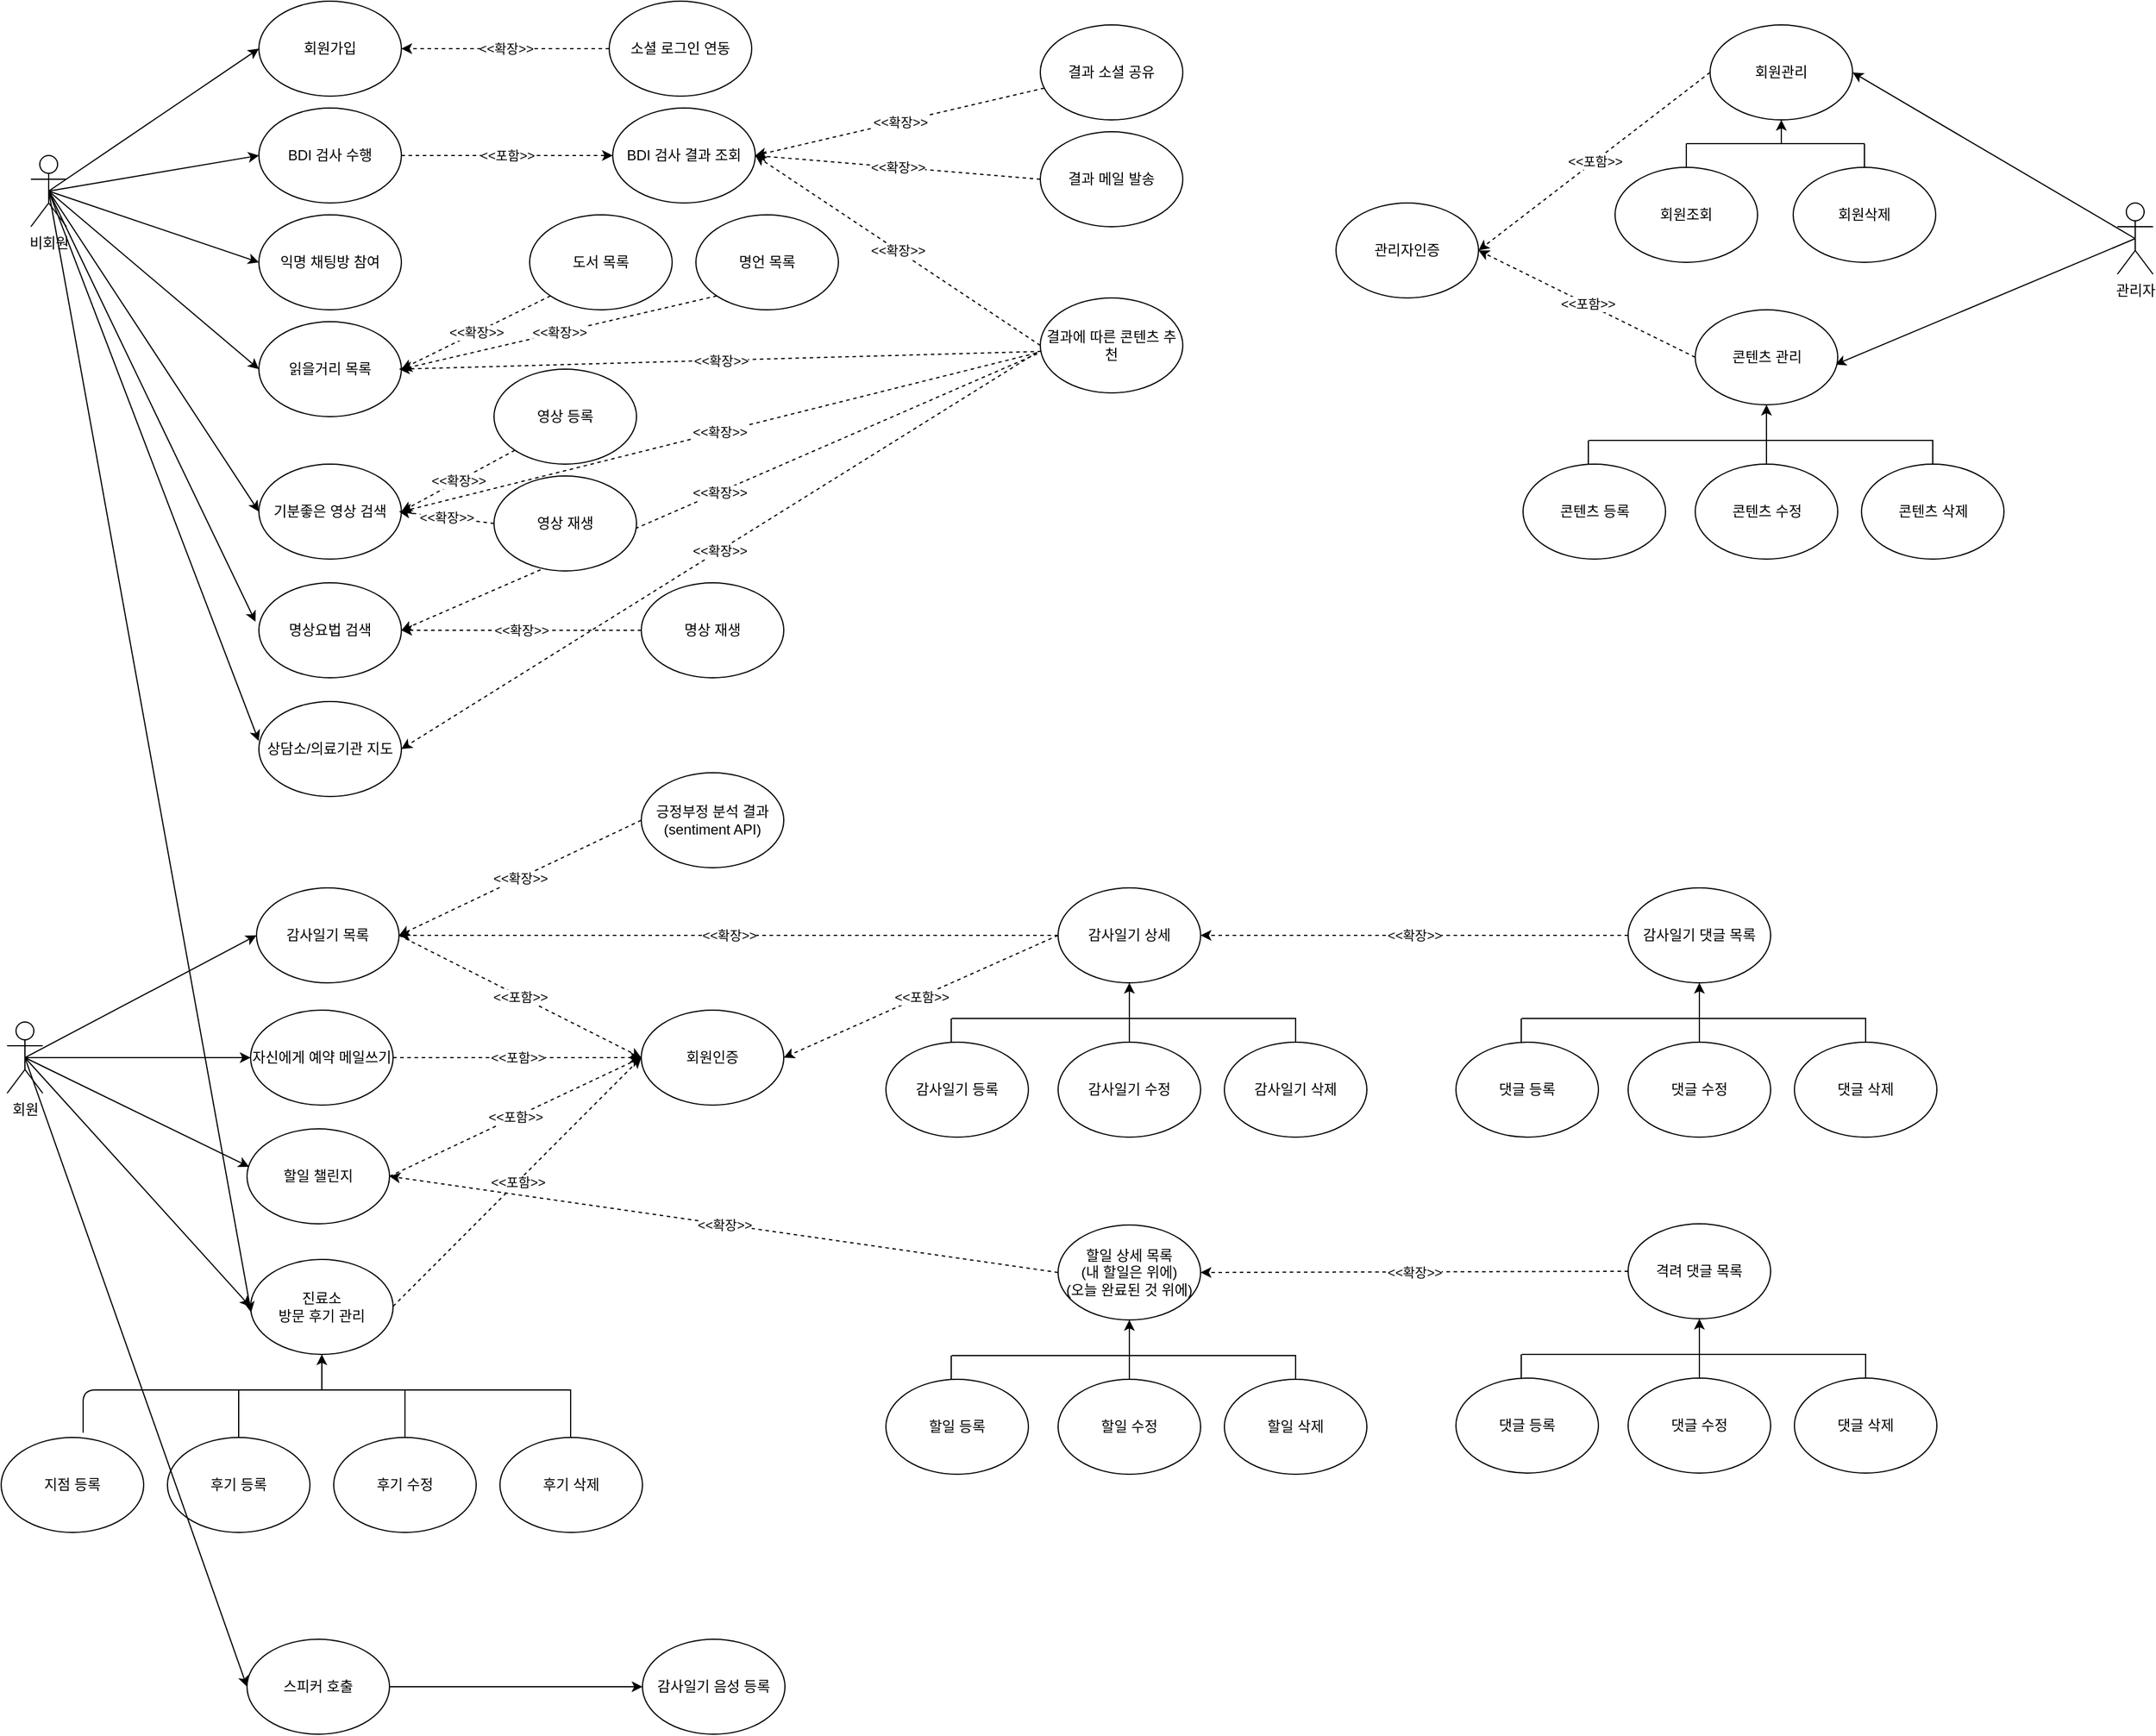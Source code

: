 <mxfile version="14.9.3" type="github">
  <diagram id="70sO28HgEGNAzV1IfZhD" name="Page-1">
    <mxGraphModel dx="1722" dy="938" grid="1" gridSize="10" guides="1" tooltips="1" connect="1" arrows="1" fold="1" page="1" pageScale="1" pageWidth="1169" pageHeight="827" math="0" shadow="0">
      <root>
        <mxCell id="0" />
        <mxCell id="1" parent="0" />
        <mxCell id="HTkCgUYvAymexxdiye0X-1" value="비회원" style="shape=umlActor;verticalLabelPosition=bottom;verticalAlign=top;html=1;outlineConnect=0;" vertex="1" parent="1">
          <mxGeometry x="70" y="130" width="30" height="60" as="geometry" />
        </mxCell>
        <mxCell id="HTkCgUYvAymexxdiye0X-3" value="관리자" style="shape=umlActor;verticalLabelPosition=bottom;verticalAlign=top;html=1;outlineConnect=0;" vertex="1" parent="1">
          <mxGeometry x="1827" y="170" width="30" height="60" as="geometry" />
        </mxCell>
        <mxCell id="HTkCgUYvAymexxdiye0X-5" value="회원가입" style="ellipse;whiteSpace=wrap;html=1;" vertex="1" parent="1">
          <mxGeometry x="262" width="120" height="80" as="geometry" />
        </mxCell>
        <mxCell id="HTkCgUYvAymexxdiye0X-6" value="회원인증" style="ellipse;whiteSpace=wrap;html=1;" vertex="1" parent="1">
          <mxGeometry x="584" y="850" width="120" height="80" as="geometry" />
        </mxCell>
        <mxCell id="HTkCgUYvAymexxdiye0X-7" value="관리자인증" style="ellipse;whiteSpace=wrap;html=1;" vertex="1" parent="1">
          <mxGeometry x="1169" y="170" width="120" height="80" as="geometry" />
        </mxCell>
        <mxCell id="HTkCgUYvAymexxdiye0X-8" value="BDI 검사 수행" style="ellipse;whiteSpace=wrap;html=1;" vertex="1" parent="1">
          <mxGeometry x="262" y="90" width="120" height="80" as="geometry" />
        </mxCell>
        <mxCell id="HTkCgUYvAymexxdiye0X-13" value="상담소/의료기관 지도" style="ellipse;whiteSpace=wrap;html=1;" vertex="1" parent="1">
          <mxGeometry x="262" y="590" width="120" height="80" as="geometry" />
        </mxCell>
        <mxCell id="HTkCgUYvAymexxdiye0X-15" value="익명 채팅방 참여" style="ellipse;whiteSpace=wrap;html=1;" vertex="1" parent="1">
          <mxGeometry x="262" y="180" width="120" height="80" as="geometry" />
        </mxCell>
        <mxCell id="HTkCgUYvAymexxdiye0X-16" value="명상요법 검색" style="ellipse;whiteSpace=wrap;html=1;" vertex="1" parent="1">
          <mxGeometry x="262" y="490" width="120" height="80" as="geometry" />
        </mxCell>
        <mxCell id="HTkCgUYvAymexxdiye0X-17" value="자신에게 예약 메일쓰기" style="ellipse;whiteSpace=wrap;html=1;" vertex="1" parent="1">
          <mxGeometry x="255" y="850" width="120" height="80" as="geometry" />
        </mxCell>
        <mxCell id="HTkCgUYvAymexxdiye0X-18" value="기분좋은 영상 검색" style="ellipse;whiteSpace=wrap;html=1;" vertex="1" parent="1">
          <mxGeometry x="262" y="390" width="120" height="80" as="geometry" />
        </mxCell>
        <mxCell id="HTkCgUYvAymexxdiye0X-19" value="" style="endArrow=classic;html=1;exitX=0.5;exitY=0.5;exitDx=0;exitDy=0;exitPerimeter=0;entryX=0;entryY=0.5;entryDx=0;entryDy=0;" edge="1" parent="1" source="HTkCgUYvAymexxdiye0X-1" target="HTkCgUYvAymexxdiye0X-5">
          <mxGeometry width="50" height="50" relative="1" as="geometry">
            <mxPoint x="110" y="150" as="sourcePoint" />
            <mxPoint x="260" y="60" as="targetPoint" />
            <Array as="points" />
          </mxGeometry>
        </mxCell>
        <mxCell id="HTkCgUYvAymexxdiye0X-20" value="" style="endArrow=classic;html=1;entryX=0;entryY=0.5;entryDx=0;entryDy=0;exitX=0.5;exitY=0.5;exitDx=0;exitDy=0;exitPerimeter=0;" edge="1" parent="1" source="HTkCgUYvAymexxdiye0X-1" target="HTkCgUYvAymexxdiye0X-8">
          <mxGeometry width="50" height="50" relative="1" as="geometry">
            <mxPoint x="120" y="170" as="sourcePoint" />
            <mxPoint x="250" y="200" as="targetPoint" />
          </mxGeometry>
        </mxCell>
        <mxCell id="HTkCgUYvAymexxdiye0X-21" value="" style="endArrow=classic;html=1;entryX=0;entryY=0.5;entryDx=0;entryDy=0;exitX=0.5;exitY=0.5;exitDx=0;exitDy=0;exitPerimeter=0;" edge="1" parent="1" source="HTkCgUYvAymexxdiye0X-1" target="HTkCgUYvAymexxdiye0X-15">
          <mxGeometry width="50" height="50" relative="1" as="geometry">
            <mxPoint x="120" y="210" as="sourcePoint" />
            <mxPoint x="260.0" y="260" as="targetPoint" />
          </mxGeometry>
        </mxCell>
        <mxCell id="HTkCgUYvAymexxdiye0X-25" value="" style="endArrow=classic;html=1;exitX=0.5;exitY=0.5;exitDx=0;exitDy=0;exitPerimeter=0;entryX=0;entryY=0.5;entryDx=0;entryDy=0;" edge="1" parent="1" source="HTkCgUYvAymexxdiye0X-1" target="HTkCgUYvAymexxdiye0X-18">
          <mxGeometry width="50" height="50" relative="1" as="geometry">
            <mxPoint x="110" y="270" as="sourcePoint" />
            <mxPoint x="250" y="360" as="targetPoint" />
          </mxGeometry>
        </mxCell>
        <mxCell id="HTkCgUYvAymexxdiye0X-44" value="영상 등록" style="ellipse;whiteSpace=wrap;html=1;" vertex="1" parent="1">
          <mxGeometry x="460" y="310" width="120" height="80" as="geometry" />
        </mxCell>
        <mxCell id="HTkCgUYvAymexxdiye0X-45" value="" style="endArrow=classic;html=1;dashed=1;targetPerimeterSpacing=3;exitX=0;exitY=1;exitDx=0;exitDy=0;entryX=1;entryY=0.5;entryDx=0;entryDy=0;" edge="1" parent="1" source="HTkCgUYvAymexxdiye0X-44" target="HTkCgUYvAymexxdiye0X-18">
          <mxGeometry relative="1" as="geometry">
            <mxPoint x="420" y="370" as="sourcePoint" />
            <mxPoint x="520" y="370" as="targetPoint" />
            <Array as="points" />
          </mxGeometry>
        </mxCell>
        <mxCell id="HTkCgUYvAymexxdiye0X-46" value="&amp;lt;&amp;lt;확장&amp;gt;&amp;gt;" style="edgeLabel;resizable=0;html=1;align=center;verticalAlign=middle;" connectable="0" vertex="1" parent="HTkCgUYvAymexxdiye0X-45">
          <mxGeometry relative="1" as="geometry" />
        </mxCell>
        <mxCell id="HTkCgUYvAymexxdiye0X-61" value="" style="group" vertex="1" connectable="0" parent="1">
          <mxGeometry x="45" y="1060" width="540" height="230" as="geometry" />
        </mxCell>
        <mxCell id="HTkCgUYvAymexxdiye0X-53" value="" style="endArrow=none;html=1;targetPerimeterSpacing=3;exitX=0.575;exitY=-0.05;exitDx=0;exitDy=0;exitPerimeter=0;" edge="1" parent="HTkCgUYvAymexxdiye0X-61" source="HTkCgUYvAymexxdiye0X-47">
          <mxGeometry width="50" height="50" relative="1" as="geometry">
            <mxPoint x="90" y="200" as="sourcePoint" />
            <mxPoint x="480" y="110" as="targetPoint" />
            <Array as="points">
              <mxPoint x="69" y="110" />
              <mxPoint x="340" y="110" />
              <mxPoint x="420" y="110" />
            </Array>
          </mxGeometry>
        </mxCell>
        <mxCell id="HTkCgUYvAymexxdiye0X-58" value="" style="endArrow=classic;html=1;targetPerimeterSpacing=3;entryX=0.5;entryY=1;entryDx=0;entryDy=0;" edge="1" parent="HTkCgUYvAymexxdiye0X-61" target="HTkCgUYvAymexxdiye0X-14">
          <mxGeometry width="50" height="50" relative="1" as="geometry">
            <mxPoint x="270" y="110" as="sourcePoint" />
            <mxPoint x="270" y="73" as="targetPoint" />
          </mxGeometry>
        </mxCell>
        <mxCell id="HTkCgUYvAymexxdiye0X-54" value="" style="endArrow=none;html=1;targetPerimeterSpacing=3;" edge="1" parent="HTkCgUYvAymexxdiye0X-61">
          <mxGeometry width="50" height="50" relative="1" as="geometry">
            <mxPoint x="200" y="150" as="sourcePoint" />
            <mxPoint x="200" y="110" as="targetPoint" />
          </mxGeometry>
        </mxCell>
        <mxCell id="HTkCgUYvAymexxdiye0X-56" value="" style="endArrow=none;html=1;targetPerimeterSpacing=3;exitX=0.5;exitY=0;exitDx=0;exitDy=0;" edge="1" parent="HTkCgUYvAymexxdiye0X-61" source="HTkCgUYvAymexxdiye0X-49">
          <mxGeometry width="50" height="50" relative="1" as="geometry">
            <mxPoint x="340" y="140" as="sourcePoint" />
            <mxPoint x="340" y="110" as="targetPoint" />
          </mxGeometry>
        </mxCell>
        <mxCell id="HTkCgUYvAymexxdiye0X-57" value="" style="endArrow=none;html=1;targetPerimeterSpacing=3;exitX=0.5;exitY=0;exitDx=0;exitDy=0;" edge="1" parent="HTkCgUYvAymexxdiye0X-61">
          <mxGeometry width="50" height="50" relative="1" as="geometry">
            <mxPoint x="479.5" y="150" as="sourcePoint" />
            <mxPoint x="479.5" y="110" as="targetPoint" />
          </mxGeometry>
        </mxCell>
        <mxCell id="HTkCgUYvAymexxdiye0X-14" value="진료소&lt;br&gt;방문 후기 관리" style="ellipse;whiteSpace=wrap;html=1;" vertex="1" parent="HTkCgUYvAymexxdiye0X-61">
          <mxGeometry x="210" width="120" height="80" as="geometry" />
        </mxCell>
        <mxCell id="HTkCgUYvAymexxdiye0X-47" value="지점 등록" style="ellipse;whiteSpace=wrap;html=1;" vertex="1" parent="HTkCgUYvAymexxdiye0X-61">
          <mxGeometry y="150" width="120" height="80" as="geometry" />
        </mxCell>
        <mxCell id="HTkCgUYvAymexxdiye0X-48" value="후기 등록" style="ellipse;whiteSpace=wrap;html=1;" vertex="1" parent="HTkCgUYvAymexxdiye0X-61">
          <mxGeometry x="140" y="150" width="120" height="80" as="geometry" />
        </mxCell>
        <mxCell id="HTkCgUYvAymexxdiye0X-49" value="후기 수정" style="ellipse;whiteSpace=wrap;html=1;" vertex="1" parent="HTkCgUYvAymexxdiye0X-61">
          <mxGeometry x="280" y="150" width="120" height="80" as="geometry" />
        </mxCell>
        <mxCell id="HTkCgUYvAymexxdiye0X-50" value="후기 삭제" style="ellipse;whiteSpace=wrap;html=1;" vertex="1" parent="HTkCgUYvAymexxdiye0X-61">
          <mxGeometry x="420" y="150" width="120" height="80" as="geometry" />
        </mxCell>
        <mxCell id="HTkCgUYvAymexxdiye0X-89" value="" style="endArrow=classic;html=1;dashed=1;targetPerimeterSpacing=3;exitX=0;exitY=0.5;exitDx=0;exitDy=0;entryX=0;entryY=0.5;entryDx=0;entryDy=0;" edge="1" parent="HTkCgUYvAymexxdiye0X-61" target="HTkCgUYvAymexxdiye0X-6">
          <mxGeometry relative="1" as="geometry">
            <mxPoint x="330.0" y="39.58" as="sourcePoint" />
            <mxPoint x="163.0" y="39.58" as="targetPoint" />
            <Array as="points" />
          </mxGeometry>
        </mxCell>
        <mxCell id="HTkCgUYvAymexxdiye0X-90" value="&amp;lt;&amp;lt;포함&amp;gt;&amp;gt;" style="edgeLabel;resizable=0;html=1;align=center;verticalAlign=middle;" connectable="0" vertex="1" parent="HTkCgUYvAymexxdiye0X-89">
          <mxGeometry relative="1" as="geometry" />
        </mxCell>
        <mxCell id="HTkCgUYvAymexxdiye0X-70" value="BDI 검사 결과 조회" style="ellipse;whiteSpace=wrap;html=1;" vertex="1" parent="1">
          <mxGeometry x="560" y="90" width="120" height="80" as="geometry" />
        </mxCell>
        <mxCell id="HTkCgUYvAymexxdiye0X-73" value="" style="endArrow=classic;html=1;exitX=0.5;exitY=0.5;exitDx=0;exitDy=0;exitPerimeter=0;entryX=-0.024;entryY=0.41;entryDx=0;entryDy=0;entryPerimeter=0;" edge="1" parent="1" source="HTkCgUYvAymexxdiye0X-1" target="HTkCgUYvAymexxdiye0X-16">
          <mxGeometry width="50" height="50" relative="1" as="geometry">
            <mxPoint x="95.0" y="170" as="sourcePoint" />
            <mxPoint x="270.0" y="376" as="targetPoint" />
          </mxGeometry>
        </mxCell>
        <mxCell id="HTkCgUYvAymexxdiye0X-74" value="" style="endArrow=classic;html=1;entryX=-0.001;entryY=0.416;entryDx=0;entryDy=0;entryPerimeter=0;exitX=0.5;exitY=0.5;exitDx=0;exitDy=0;exitPerimeter=0;" edge="1" parent="1" source="HTkCgUYvAymexxdiye0X-1" target="HTkCgUYvAymexxdiye0X-13">
          <mxGeometry width="50" height="50" relative="1" as="geometry">
            <mxPoint x="88" y="224" as="sourcePoint" />
            <mxPoint x="260" y="629" as="targetPoint" />
          </mxGeometry>
        </mxCell>
        <mxCell id="HTkCgUYvAymexxdiye0X-75" value="" style="endArrow=classic;html=1;exitX=0.5;exitY=0.5;exitDx=0;exitDy=0;exitPerimeter=0;entryX=0.004;entryY=0.559;entryDx=0;entryDy=0;entryPerimeter=0;" edge="1" parent="1" source="HTkCgUYvAymexxdiye0X-1" target="HTkCgUYvAymexxdiye0X-14">
          <mxGeometry width="50" height="50" relative="1" as="geometry">
            <mxPoint x="115.0" y="190" as="sourcePoint" />
            <mxPoint x="261" y="990" as="targetPoint" />
          </mxGeometry>
        </mxCell>
        <mxCell id="HTkCgUYvAymexxdiye0X-85" value="" style="endArrow=classic;html=1;targetPerimeterSpacing=3;entryX=1;entryY=0.5;entryDx=0;entryDy=0;exitX=0.5;exitY=0.5;exitDx=0;exitDy=0;exitPerimeter=0;" edge="1" parent="1" source="HTkCgUYvAymexxdiye0X-3" target="HTkCgUYvAymexxdiye0X-12">
          <mxGeometry width="50" height="50" relative="1" as="geometry">
            <mxPoint x="2044" y="170" as="sourcePoint" />
            <mxPoint x="2094" y="120" as="targetPoint" />
          </mxGeometry>
        </mxCell>
        <mxCell id="HTkCgUYvAymexxdiye0X-86" value="" style="endArrow=classic;html=1;targetPerimeterSpacing=3;entryX=0.983;entryY=0.577;entryDx=0;entryDy=0;exitX=0.5;exitY=0.5;exitDx=0;exitDy=0;exitPerimeter=0;entryPerimeter=0;" edge="1" parent="1" source="HTkCgUYvAymexxdiye0X-3" target="HTkCgUYvAymexxdiye0X-76">
          <mxGeometry width="50" height="50" relative="1" as="geometry">
            <mxPoint x="2044" y="170" as="sourcePoint" />
            <mxPoint x="2094" y="120" as="targetPoint" />
          </mxGeometry>
        </mxCell>
        <mxCell id="HTkCgUYvAymexxdiye0X-91" value="" style="endArrow=classic;html=1;dashed=1;targetPerimeterSpacing=3;exitX=0;exitY=0.5;exitDx=0;exitDy=0;entryX=1;entryY=0.5;entryDx=0;entryDy=0;" edge="1" parent="1" source="HTkCgUYvAymexxdiye0X-12" target="HTkCgUYvAymexxdiye0X-7">
          <mxGeometry relative="1" as="geometry">
            <mxPoint x="1589.0" y="140" as="sourcePoint" />
            <mxPoint x="1721.0" y="140.42" as="targetPoint" />
            <Array as="points" />
          </mxGeometry>
        </mxCell>
        <mxCell id="HTkCgUYvAymexxdiye0X-92" value="&amp;lt;&amp;lt;포함&amp;gt;&amp;gt;" style="edgeLabel;resizable=0;html=1;align=center;verticalAlign=middle;" connectable="0" vertex="1" parent="HTkCgUYvAymexxdiye0X-91">
          <mxGeometry relative="1" as="geometry" />
        </mxCell>
        <mxCell id="HTkCgUYvAymexxdiye0X-93" value="" style="endArrow=classic;html=1;dashed=1;targetPerimeterSpacing=3;exitX=0;exitY=0.5;exitDx=0;exitDy=0;entryX=1;entryY=0.5;entryDx=0;entryDy=0;" edge="1" parent="1" source="HTkCgUYvAymexxdiye0X-76" target="HTkCgUYvAymexxdiye0X-7">
          <mxGeometry relative="1" as="geometry">
            <mxPoint x="1599.0" y="150" as="sourcePoint" />
            <mxPoint x="1734" y="230" as="targetPoint" />
            <Array as="points" />
          </mxGeometry>
        </mxCell>
        <mxCell id="HTkCgUYvAymexxdiye0X-94" value="&amp;lt;&amp;lt;포함&amp;gt;&amp;gt;" style="edgeLabel;resizable=0;html=1;align=center;verticalAlign=middle;" connectable="0" vertex="1" parent="HTkCgUYvAymexxdiye0X-93">
          <mxGeometry relative="1" as="geometry" />
        </mxCell>
        <mxCell id="HTkCgUYvAymexxdiye0X-95" value="" style="group" vertex="1" connectable="0" parent="1">
          <mxGeometry x="1326.5" y="260" width="405" height="210" as="geometry" />
        </mxCell>
        <mxCell id="HTkCgUYvAymexxdiye0X-80" value="" style="endArrow=none;html=1;targetPerimeterSpacing=3;" edge="1" parent="HTkCgUYvAymexxdiye0X-95">
          <mxGeometry width="50" height="50" relative="1" as="geometry">
            <mxPoint x="55.5" y="110" as="sourcePoint" />
            <mxPoint x="345.5" y="110" as="targetPoint" />
            <Array as="points">
              <mxPoint x="195.5" y="110" />
            </Array>
          </mxGeometry>
        </mxCell>
        <mxCell id="HTkCgUYvAymexxdiye0X-84" value="" style="group" vertex="1" connectable="0" parent="HTkCgUYvAymexxdiye0X-95">
          <mxGeometry width="405" height="210" as="geometry" />
        </mxCell>
        <mxCell id="HTkCgUYvAymexxdiye0X-76" value="콘텐츠 관리" style="ellipse;whiteSpace=wrap;html=1;" vertex="1" parent="HTkCgUYvAymexxdiye0X-84">
          <mxGeometry x="145" width="120" height="80" as="geometry" />
        </mxCell>
        <mxCell id="HTkCgUYvAymexxdiye0X-77" value="콘텐츠 등록" style="ellipse;whiteSpace=wrap;html=1;" vertex="1" parent="HTkCgUYvAymexxdiye0X-84">
          <mxGeometry y="130" width="120" height="80" as="geometry" />
        </mxCell>
        <mxCell id="HTkCgUYvAymexxdiye0X-78" value="콘텐츠 수정" style="ellipse;whiteSpace=wrap;html=1;" vertex="1" parent="HTkCgUYvAymexxdiye0X-84">
          <mxGeometry x="145" y="130" width="120" height="80" as="geometry" />
        </mxCell>
        <mxCell id="HTkCgUYvAymexxdiye0X-79" value="콘텐츠 삭제" style="ellipse;whiteSpace=wrap;html=1;" vertex="1" parent="HTkCgUYvAymexxdiye0X-84">
          <mxGeometry x="285" y="130" width="120" height="80" as="geometry" />
        </mxCell>
        <mxCell id="HTkCgUYvAymexxdiye0X-81" value="" style="endArrow=none;html=1;targetPerimeterSpacing=3;" edge="1" parent="HTkCgUYvAymexxdiye0X-84" source="HTkCgUYvAymexxdiye0X-79">
          <mxGeometry width="50" height="50" relative="1" as="geometry">
            <mxPoint x="295" y="160" as="sourcePoint" />
            <mxPoint x="345" y="110" as="targetPoint" />
          </mxGeometry>
        </mxCell>
        <mxCell id="HTkCgUYvAymexxdiye0X-82" value="" style="endArrow=none;html=1;targetPerimeterSpacing=3;" edge="1" parent="HTkCgUYvAymexxdiye0X-84">
          <mxGeometry width="50" height="50" relative="1" as="geometry">
            <mxPoint x="55" y="130" as="sourcePoint" />
            <mxPoint x="55" y="110" as="targetPoint" />
          </mxGeometry>
        </mxCell>
        <mxCell id="HTkCgUYvAymexxdiye0X-83" value="" style="endArrow=classic;html=1;targetPerimeterSpacing=3;entryX=0.5;entryY=1;entryDx=0;entryDy=0;" edge="1" parent="HTkCgUYvAymexxdiye0X-84" target="HTkCgUYvAymexxdiye0X-76">
          <mxGeometry width="50" height="50" relative="1" as="geometry">
            <mxPoint x="205" y="130" as="sourcePoint" />
            <mxPoint x="205" y="90" as="targetPoint" />
          </mxGeometry>
        </mxCell>
        <mxCell id="HTkCgUYvAymexxdiye0X-96" value="" style="endArrow=classic;html=1;targetPerimeterSpacing=3;exitX=1;exitY=0.5;exitDx=0;exitDy=0;dashed=1;entryX=0;entryY=0.5;entryDx=0;entryDy=0;" edge="1" parent="1" source="HTkCgUYvAymexxdiye0X-17" target="HTkCgUYvAymexxdiye0X-6">
          <mxGeometry relative="1" as="geometry">
            <mxPoint x="890" y="490" as="sourcePoint" />
            <mxPoint x="590" y="800" as="targetPoint" />
          </mxGeometry>
        </mxCell>
        <mxCell id="HTkCgUYvAymexxdiye0X-97" value="&amp;lt;&amp;lt;포함&amp;gt;&amp;gt;" style="edgeLabel;resizable=0;html=1;align=center;verticalAlign=middle;" connectable="0" vertex="1" parent="HTkCgUYvAymexxdiye0X-96">
          <mxGeometry relative="1" as="geometry" />
        </mxCell>
        <mxCell id="HTkCgUYvAymexxdiye0X-2" value="회원" style="shape=umlActor;verticalLabelPosition=bottom;verticalAlign=top;html=1;outlineConnect=0;" vertex="1" parent="1">
          <mxGeometry x="50" y="860" width="30" height="60" as="geometry" />
        </mxCell>
        <mxCell id="HTkCgUYvAymexxdiye0X-26" value="" style="endArrow=classic;html=1;entryX=0;entryY=0.5;entryDx=0;entryDy=0;exitX=0.5;exitY=0.5;exitDx=0;exitDy=0;exitPerimeter=0;" edge="1" parent="1" source="HTkCgUYvAymexxdiye0X-2" target="HTkCgUYvAymexxdiye0X-14">
          <mxGeometry width="50" height="50" relative="1" as="geometry">
            <mxPoint x="130" y="960" as="sourcePoint" />
            <mxPoint x="290.0" y="720" as="targetPoint" />
          </mxGeometry>
        </mxCell>
        <mxCell id="HTkCgUYvAymexxdiye0X-100" value="" style="endArrow=classic;html=1;exitX=0.5;exitY=0.5;exitDx=0;exitDy=0;exitPerimeter=0;entryX=0;entryY=0.5;entryDx=0;entryDy=0;" edge="1" parent="1" source="HTkCgUYvAymexxdiye0X-2" target="HTkCgUYvAymexxdiye0X-17">
          <mxGeometry width="50" height="50" relative="1" as="geometry">
            <mxPoint x="85" y="807" as="sourcePoint" />
            <mxPoint x="260" y="700" as="targetPoint" />
          </mxGeometry>
        </mxCell>
        <mxCell id="HTkCgUYvAymexxdiye0X-119" value="" style="group" vertex="1" connectable="0" parent="1">
          <mxGeometry x="1404" y="20" width="270" height="200" as="geometry" />
        </mxCell>
        <mxCell id="HTkCgUYvAymexxdiye0X-12" value="회원관리" style="ellipse;whiteSpace=wrap;html=1;" vertex="1" parent="HTkCgUYvAymexxdiye0X-119">
          <mxGeometry x="80" width="120" height="80" as="geometry" />
        </mxCell>
        <mxCell id="HTkCgUYvAymexxdiye0X-113" value="회원조회" style="ellipse;whiteSpace=wrap;html=1;" vertex="1" parent="HTkCgUYvAymexxdiye0X-119">
          <mxGeometry y="120" width="120" height="80" as="geometry" />
        </mxCell>
        <mxCell id="HTkCgUYvAymexxdiye0X-114" value="회원삭제" style="ellipse;whiteSpace=wrap;html=1;" vertex="1" parent="HTkCgUYvAymexxdiye0X-119">
          <mxGeometry x="150" y="120" width="120" height="80" as="geometry" />
        </mxCell>
        <mxCell id="HTkCgUYvAymexxdiye0X-115" value="" style="endArrow=none;html=1;targetPerimeterSpacing=3;" edge="1" parent="HTkCgUYvAymexxdiye0X-119">
          <mxGeometry width="50" height="50" relative="1" as="geometry">
            <mxPoint x="60" y="120" as="sourcePoint" />
            <mxPoint x="60" y="100" as="targetPoint" />
          </mxGeometry>
        </mxCell>
        <mxCell id="HTkCgUYvAymexxdiye0X-116" value="" style="endArrow=none;html=1;targetPerimeterSpacing=3;" edge="1" parent="HTkCgUYvAymexxdiye0X-119">
          <mxGeometry width="50" height="50" relative="1" as="geometry">
            <mxPoint x="210" y="120" as="sourcePoint" />
            <mxPoint x="210" y="100" as="targetPoint" />
          </mxGeometry>
        </mxCell>
        <mxCell id="HTkCgUYvAymexxdiye0X-117" value="" style="endArrow=none;html=1;targetPerimeterSpacing=3;" edge="1" parent="HTkCgUYvAymexxdiye0X-119">
          <mxGeometry width="50" height="50" relative="1" as="geometry">
            <mxPoint x="60" y="100" as="sourcePoint" />
            <mxPoint x="210" y="100" as="targetPoint" />
          </mxGeometry>
        </mxCell>
        <mxCell id="HTkCgUYvAymexxdiye0X-118" value="" style="endArrow=classic;html=1;targetPerimeterSpacing=3;" edge="1" parent="HTkCgUYvAymexxdiye0X-119">
          <mxGeometry width="50" height="50" relative="1" as="geometry">
            <mxPoint x="140" y="100" as="sourcePoint" />
            <mxPoint x="140" y="80" as="targetPoint" />
          </mxGeometry>
        </mxCell>
        <mxCell id="HTkCgUYvAymexxdiye0X-120" value="감사일기 목록" style="ellipse;whiteSpace=wrap;html=1;" vertex="1" parent="1">
          <mxGeometry x="260" y="747" width="120" height="80" as="geometry" />
        </mxCell>
        <mxCell id="HTkCgUYvAymexxdiye0X-121" value="" style="endArrow=classic;html=1;exitX=0.5;exitY=0.5;exitDx=0;exitDy=0;exitPerimeter=0;entryX=0;entryY=0.5;entryDx=0;entryDy=0;" edge="1" parent="1" source="HTkCgUYvAymexxdiye0X-2" target="HTkCgUYvAymexxdiye0X-120">
          <mxGeometry width="50" height="50" relative="1" as="geometry">
            <mxPoint x="85" y="807" as="sourcePoint" />
            <mxPoint x="270" y="890" as="targetPoint" />
          </mxGeometry>
        </mxCell>
        <mxCell id="HTkCgUYvAymexxdiye0X-122" value="" style="endArrow=classic;html=1;targetPerimeterSpacing=3;exitX=1;exitY=0.5;exitDx=0;exitDy=0;dashed=1;entryX=0;entryY=0.5;entryDx=0;entryDy=0;" edge="1" parent="1" source="HTkCgUYvAymexxdiye0X-120" target="HTkCgUYvAymexxdiye0X-6">
          <mxGeometry relative="1" as="geometry">
            <mxPoint x="390" y="890" as="sourcePoint" />
            <mxPoint x="580" y="800" as="targetPoint" />
          </mxGeometry>
        </mxCell>
        <mxCell id="HTkCgUYvAymexxdiye0X-123" value="&amp;lt;&amp;lt;포함&amp;gt;&amp;gt;" style="edgeLabel;resizable=0;html=1;align=center;verticalAlign=middle;" connectable="0" vertex="1" parent="HTkCgUYvAymexxdiye0X-122">
          <mxGeometry relative="1" as="geometry" />
        </mxCell>
        <mxCell id="HTkCgUYvAymexxdiye0X-124" value="명상 재생" style="ellipse;whiteSpace=wrap;html=1;" vertex="1" parent="1">
          <mxGeometry x="584" y="490" width="120" height="80" as="geometry" />
        </mxCell>
        <mxCell id="HTkCgUYvAymexxdiye0X-125" value="" style="endArrow=classic;html=1;dashed=1;targetPerimeterSpacing=3;exitX=0;exitY=0.5;exitDx=0;exitDy=0;entryX=1;entryY=0.5;entryDx=0;entryDy=0;" edge="1" parent="1" source="HTkCgUYvAymexxdiye0X-124" target="HTkCgUYvAymexxdiye0X-16">
          <mxGeometry relative="1" as="geometry">
            <mxPoint x="417" y="472" as="sourcePoint" />
            <mxPoint x="380.0" y="468" as="targetPoint" />
            <Array as="points" />
          </mxGeometry>
        </mxCell>
        <mxCell id="HTkCgUYvAymexxdiye0X-126" value="&amp;lt;&amp;lt;확장&amp;gt;&amp;gt;" style="edgeLabel;resizable=0;html=1;align=center;verticalAlign=middle;" connectable="0" vertex="1" parent="HTkCgUYvAymexxdiye0X-125">
          <mxGeometry relative="1" as="geometry" />
        </mxCell>
        <mxCell id="HTkCgUYvAymexxdiye0X-127" value="소셜 로그인 연동" style="ellipse;whiteSpace=wrap;html=1;" vertex="1" parent="1">
          <mxGeometry x="557" width="120" height="80" as="geometry" />
        </mxCell>
        <mxCell id="HTkCgUYvAymexxdiye0X-128" value="" style="endArrow=classic;html=1;dashed=1;targetPerimeterSpacing=3;entryX=1;entryY=0.5;entryDx=0;entryDy=0;" edge="1" parent="1" source="HTkCgUYvAymexxdiye0X-127" target="HTkCgUYvAymexxdiye0X-5">
          <mxGeometry relative="1" as="geometry">
            <mxPoint x="499" y="69.58" as="sourcePoint" />
            <mxPoint x="379.16" y="61.2" as="targetPoint" />
            <Array as="points" />
          </mxGeometry>
        </mxCell>
        <mxCell id="HTkCgUYvAymexxdiye0X-129" value="&amp;lt;&amp;lt;확장&amp;gt;&amp;gt;" style="edgeLabel;resizable=0;html=1;align=center;verticalAlign=middle;" connectable="0" vertex="1" parent="HTkCgUYvAymexxdiye0X-128">
          <mxGeometry relative="1" as="geometry" />
        </mxCell>
        <mxCell id="HTkCgUYvAymexxdiye0X-130" value="긍정부정 분석 결과&lt;br&gt;(sentiment API)" style="ellipse;whiteSpace=wrap;html=1;" vertex="1" parent="1">
          <mxGeometry x="584" y="650" width="120" height="80" as="geometry" />
        </mxCell>
        <mxCell id="HTkCgUYvAymexxdiye0X-131" value="" style="endArrow=classic;html=1;dashed=1;targetPerimeterSpacing=3;exitX=0;exitY=0.5;exitDx=0;exitDy=0;entryX=1;entryY=0.5;entryDx=0;entryDy=0;" edge="1" parent="1" source="HTkCgUYvAymexxdiye0X-130" target="HTkCgUYvAymexxdiye0X-120">
          <mxGeometry relative="1" as="geometry">
            <mxPoint x="445" y="674" as="sourcePoint" />
            <mxPoint x="408.0" y="670" as="targetPoint" />
            <Array as="points" />
          </mxGeometry>
        </mxCell>
        <mxCell id="HTkCgUYvAymexxdiye0X-132" value="&amp;lt;&amp;lt;확장&amp;gt;&amp;gt;" style="edgeLabel;resizable=0;html=1;align=center;verticalAlign=middle;" connectable="0" vertex="1" parent="HTkCgUYvAymexxdiye0X-131">
          <mxGeometry relative="1" as="geometry" />
        </mxCell>
        <mxCell id="HTkCgUYvAymexxdiye0X-133" value="" style="endArrow=classic;html=1;dashed=1;targetPerimeterSpacing=3;entryX=1;entryY=0.5;entryDx=0;entryDy=0;exitX=0;exitY=0.5;exitDx=0;exitDy=0;" edge="1" parent="1" source="HTkCgUYvAymexxdiye0X-140" target="HTkCgUYvAymexxdiye0X-120">
          <mxGeometry relative="1" as="geometry">
            <mxPoint x="850.0" y="520" as="sourcePoint" />
            <mxPoint x="710" y="570" as="targetPoint" />
            <Array as="points" />
          </mxGeometry>
        </mxCell>
        <mxCell id="HTkCgUYvAymexxdiye0X-134" value="&amp;lt;&amp;lt;확장&amp;gt;&amp;gt;" style="edgeLabel;resizable=0;html=1;align=center;verticalAlign=middle;" connectable="0" vertex="1" parent="HTkCgUYvAymexxdiye0X-133">
          <mxGeometry relative="1" as="geometry" />
        </mxCell>
        <mxCell id="HTkCgUYvAymexxdiye0X-137" value="" style="group" vertex="1" connectable="0" parent="1">
          <mxGeometry x="790" y="747" width="405" height="210" as="geometry" />
        </mxCell>
        <mxCell id="HTkCgUYvAymexxdiye0X-138" value="" style="endArrow=none;html=1;targetPerimeterSpacing=3;" edge="1" parent="HTkCgUYvAymexxdiye0X-137">
          <mxGeometry width="50" height="50" relative="1" as="geometry">
            <mxPoint x="55.5" y="110" as="sourcePoint" />
            <mxPoint x="345.5" y="110" as="targetPoint" />
            <Array as="points">
              <mxPoint x="195.5" y="110" />
            </Array>
          </mxGeometry>
        </mxCell>
        <mxCell id="HTkCgUYvAymexxdiye0X-139" value="" style="group" vertex="1" connectable="0" parent="HTkCgUYvAymexxdiye0X-137">
          <mxGeometry width="405" height="210" as="geometry" />
        </mxCell>
        <mxCell id="HTkCgUYvAymexxdiye0X-140" value="감사일기 상세" style="ellipse;whiteSpace=wrap;html=1;" vertex="1" parent="HTkCgUYvAymexxdiye0X-139">
          <mxGeometry x="145" width="120" height="80" as="geometry" />
        </mxCell>
        <mxCell id="HTkCgUYvAymexxdiye0X-141" value="감사일기 등록" style="ellipse;whiteSpace=wrap;html=1;" vertex="1" parent="HTkCgUYvAymexxdiye0X-139">
          <mxGeometry y="130" width="120" height="80" as="geometry" />
        </mxCell>
        <mxCell id="HTkCgUYvAymexxdiye0X-142" value="감사일기 수정" style="ellipse;whiteSpace=wrap;html=1;" vertex="1" parent="HTkCgUYvAymexxdiye0X-139">
          <mxGeometry x="145" y="130" width="120" height="80" as="geometry" />
        </mxCell>
        <mxCell id="HTkCgUYvAymexxdiye0X-143" value="감사일기 삭제" style="ellipse;whiteSpace=wrap;html=1;" vertex="1" parent="HTkCgUYvAymexxdiye0X-139">
          <mxGeometry x="285" y="130" width="120" height="80" as="geometry" />
        </mxCell>
        <mxCell id="HTkCgUYvAymexxdiye0X-144" value="" style="endArrow=none;html=1;targetPerimeterSpacing=3;" edge="1" parent="HTkCgUYvAymexxdiye0X-139" source="HTkCgUYvAymexxdiye0X-143">
          <mxGeometry width="50" height="50" relative="1" as="geometry">
            <mxPoint x="295" y="160" as="sourcePoint" />
            <mxPoint x="345" y="110" as="targetPoint" />
          </mxGeometry>
        </mxCell>
        <mxCell id="HTkCgUYvAymexxdiye0X-145" value="" style="endArrow=none;html=1;targetPerimeterSpacing=3;" edge="1" parent="HTkCgUYvAymexxdiye0X-139">
          <mxGeometry width="50" height="50" relative="1" as="geometry">
            <mxPoint x="55" y="130" as="sourcePoint" />
            <mxPoint x="55" y="110" as="targetPoint" />
          </mxGeometry>
        </mxCell>
        <mxCell id="HTkCgUYvAymexxdiye0X-146" value="" style="endArrow=classic;html=1;targetPerimeterSpacing=3;entryX=0.5;entryY=1;entryDx=0;entryDy=0;" edge="1" parent="HTkCgUYvAymexxdiye0X-139" target="HTkCgUYvAymexxdiye0X-140">
          <mxGeometry width="50" height="50" relative="1" as="geometry">
            <mxPoint x="205" y="130" as="sourcePoint" />
            <mxPoint x="205" y="90" as="targetPoint" />
          </mxGeometry>
        </mxCell>
        <mxCell id="HTkCgUYvAymexxdiye0X-147" value="" style="endArrow=classic;html=1;targetPerimeterSpacing=3;exitX=0;exitY=0.5;exitDx=0;exitDy=0;dashed=1;entryX=1;entryY=0.5;entryDx=0;entryDy=0;" edge="1" parent="1" source="HTkCgUYvAymexxdiye0X-140" target="HTkCgUYvAymexxdiye0X-6">
          <mxGeometry relative="1" as="geometry">
            <mxPoint x="390.0" y="890" as="sourcePoint" />
            <mxPoint x="595" y="810" as="targetPoint" />
          </mxGeometry>
        </mxCell>
        <mxCell id="HTkCgUYvAymexxdiye0X-148" value="&amp;lt;&amp;lt;포함&amp;gt;&amp;gt;" style="edgeLabel;resizable=0;html=1;align=center;verticalAlign=middle;" connectable="0" vertex="1" parent="HTkCgUYvAymexxdiye0X-147">
          <mxGeometry relative="1" as="geometry" />
        </mxCell>
        <mxCell id="HTkCgUYvAymexxdiye0X-152" value="" style="group" vertex="1" connectable="0" parent="1">
          <mxGeometry x="1270" y="747" width="405" height="210" as="geometry" />
        </mxCell>
        <mxCell id="HTkCgUYvAymexxdiye0X-153" value="" style="endArrow=none;html=1;targetPerimeterSpacing=3;" edge="1" parent="HTkCgUYvAymexxdiye0X-152">
          <mxGeometry width="50" height="50" relative="1" as="geometry">
            <mxPoint x="55.5" y="110" as="sourcePoint" />
            <mxPoint x="345.5" y="110" as="targetPoint" />
            <Array as="points">
              <mxPoint x="195.5" y="110" />
            </Array>
          </mxGeometry>
        </mxCell>
        <mxCell id="HTkCgUYvAymexxdiye0X-154" value="" style="group" vertex="1" connectable="0" parent="HTkCgUYvAymexxdiye0X-152">
          <mxGeometry width="405" height="210" as="geometry" />
        </mxCell>
        <mxCell id="HTkCgUYvAymexxdiye0X-155" value="감사일기 댓글 목록" style="ellipse;whiteSpace=wrap;html=1;" vertex="1" parent="HTkCgUYvAymexxdiye0X-154">
          <mxGeometry x="145" width="120" height="80" as="geometry" />
        </mxCell>
        <mxCell id="HTkCgUYvAymexxdiye0X-156" value="댓글 등록" style="ellipse;whiteSpace=wrap;html=1;" vertex="1" parent="HTkCgUYvAymexxdiye0X-154">
          <mxGeometry y="130" width="120" height="80" as="geometry" />
        </mxCell>
        <mxCell id="HTkCgUYvAymexxdiye0X-157" value="댓글 수정" style="ellipse;whiteSpace=wrap;html=1;" vertex="1" parent="HTkCgUYvAymexxdiye0X-154">
          <mxGeometry x="145" y="130" width="120" height="80" as="geometry" />
        </mxCell>
        <mxCell id="HTkCgUYvAymexxdiye0X-158" value="댓글 삭제" style="ellipse;whiteSpace=wrap;html=1;" vertex="1" parent="HTkCgUYvAymexxdiye0X-154">
          <mxGeometry x="285" y="130" width="120" height="80" as="geometry" />
        </mxCell>
        <mxCell id="HTkCgUYvAymexxdiye0X-159" value="" style="endArrow=none;html=1;targetPerimeterSpacing=3;" edge="1" parent="HTkCgUYvAymexxdiye0X-154" source="HTkCgUYvAymexxdiye0X-158">
          <mxGeometry width="50" height="50" relative="1" as="geometry">
            <mxPoint x="295" y="160" as="sourcePoint" />
            <mxPoint x="345" y="110" as="targetPoint" />
          </mxGeometry>
        </mxCell>
        <mxCell id="HTkCgUYvAymexxdiye0X-160" value="" style="endArrow=none;html=1;targetPerimeterSpacing=3;" edge="1" parent="HTkCgUYvAymexxdiye0X-154">
          <mxGeometry width="50" height="50" relative="1" as="geometry">
            <mxPoint x="55" y="130" as="sourcePoint" />
            <mxPoint x="55" y="110" as="targetPoint" />
          </mxGeometry>
        </mxCell>
        <mxCell id="HTkCgUYvAymexxdiye0X-161" value="" style="endArrow=classic;html=1;targetPerimeterSpacing=3;entryX=0.5;entryY=1;entryDx=0;entryDy=0;" edge="1" parent="HTkCgUYvAymexxdiye0X-154" target="HTkCgUYvAymexxdiye0X-155">
          <mxGeometry width="50" height="50" relative="1" as="geometry">
            <mxPoint x="205" y="130" as="sourcePoint" />
            <mxPoint x="205" y="90" as="targetPoint" />
          </mxGeometry>
        </mxCell>
        <mxCell id="HTkCgUYvAymexxdiye0X-162" value="ㅋ" style="endArrow=classic;html=1;dashed=1;targetPerimeterSpacing=3;entryX=1;entryY=0.5;entryDx=0;entryDy=0;exitX=0;exitY=0.5;exitDx=0;exitDy=0;" edge="1" parent="1" source="HTkCgUYvAymexxdiye0X-155" target="HTkCgUYvAymexxdiye0X-140">
          <mxGeometry relative="1" as="geometry">
            <mxPoint x="1480.0" y="280" as="sourcePoint" />
            <mxPoint x="990.0" y="527" as="targetPoint" />
            <Array as="points" />
          </mxGeometry>
        </mxCell>
        <mxCell id="HTkCgUYvAymexxdiye0X-163" value="&amp;lt;&amp;lt;확장&amp;gt;&amp;gt;" style="edgeLabel;resizable=0;html=1;align=center;verticalAlign=middle;" connectable="0" vertex="1" parent="HTkCgUYvAymexxdiye0X-162">
          <mxGeometry relative="1" as="geometry" />
        </mxCell>
        <mxCell id="HTkCgUYvAymexxdiye0X-166" value="읽을거리 목록" style="ellipse;whiteSpace=wrap;html=1;" vertex="1" parent="1">
          <mxGeometry x="262" y="270" width="120" height="80" as="geometry" />
        </mxCell>
        <mxCell id="HTkCgUYvAymexxdiye0X-167" value="" style="endArrow=classic;html=1;entryX=0;entryY=0.5;entryDx=0;entryDy=0;exitX=0.5;exitY=0.5;exitDx=0;exitDy=0;exitPerimeter=0;" edge="1" parent="1" target="HTkCgUYvAymexxdiye0X-166" source="HTkCgUYvAymexxdiye0X-1">
          <mxGeometry width="50" height="50" relative="1" as="geometry">
            <mxPoint x="80" y="340.0" as="sourcePoint" />
            <mxPoint x="245" y="380" as="targetPoint" />
          </mxGeometry>
        </mxCell>
        <mxCell id="HTkCgUYvAymexxdiye0X-168" value="명언 목록" style="ellipse;whiteSpace=wrap;html=1;" vertex="1" parent="1">
          <mxGeometry x="630" y="180" width="120" height="80" as="geometry" />
        </mxCell>
        <mxCell id="HTkCgUYvAymexxdiye0X-169" value="" style="endArrow=classic;html=1;dashed=1;targetPerimeterSpacing=3;entryX=1;entryY=0.5;entryDx=0;entryDy=0;exitX=0;exitY=1;exitDx=0;exitDy=0;" edge="1" parent="1" source="HTkCgUYvAymexxdiye0X-168" target="HTkCgUYvAymexxdiye0X-166">
          <mxGeometry relative="1" as="geometry">
            <mxPoint x="497" y="339.58" as="sourcePoint" />
            <mxPoint x="377" y="338" as="targetPoint" />
            <Array as="points" />
          </mxGeometry>
        </mxCell>
        <mxCell id="HTkCgUYvAymexxdiye0X-170" value="&amp;lt;&amp;lt;확장&amp;gt;&amp;gt;" style="edgeLabel;resizable=0;html=1;align=center;verticalAlign=middle;" connectable="0" vertex="1" parent="HTkCgUYvAymexxdiye0X-169">
          <mxGeometry relative="1" as="geometry" />
        </mxCell>
        <mxCell id="HTkCgUYvAymexxdiye0X-171" value="도서 목록" style="ellipse;whiteSpace=wrap;html=1;" vertex="1" parent="1">
          <mxGeometry x="490" y="180" width="120" height="80" as="geometry" />
        </mxCell>
        <mxCell id="HTkCgUYvAymexxdiye0X-172" value="" style="endArrow=classic;html=1;dashed=1;targetPerimeterSpacing=3;entryX=1;entryY=0.5;entryDx=0;entryDy=0;exitX=0;exitY=1;exitDx=0;exitDy=0;" edge="1" parent="1" source="HTkCgUYvAymexxdiye0X-171" target="HTkCgUYvAymexxdiye0X-166">
          <mxGeometry relative="1" as="geometry">
            <mxPoint x="571.937" y="265.89" as="sourcePoint" />
            <mxPoint x="385" y="320" as="targetPoint" />
            <Array as="points" />
          </mxGeometry>
        </mxCell>
        <mxCell id="HTkCgUYvAymexxdiye0X-173" value="&amp;lt;&amp;lt;확장&amp;gt;&amp;gt;" style="edgeLabel;resizable=0;html=1;align=center;verticalAlign=middle;" connectable="0" vertex="1" parent="HTkCgUYvAymexxdiye0X-172">
          <mxGeometry relative="1" as="geometry" />
        </mxCell>
        <mxCell id="HTkCgUYvAymexxdiye0X-174" value="결과 소셜 공유" style="ellipse;whiteSpace=wrap;html=1;" vertex="1" parent="1">
          <mxGeometry x="920" y="20" width="120" height="80" as="geometry" />
        </mxCell>
        <mxCell id="HTkCgUYvAymexxdiye0X-175" value="" style="endArrow=classic;html=1;dashed=1;targetPerimeterSpacing=3;entryX=1;entryY=0.5;entryDx=0;entryDy=0;" edge="1" parent="1" source="HTkCgUYvAymexxdiye0X-174" target="HTkCgUYvAymexxdiye0X-70">
          <mxGeometry relative="1" as="geometry">
            <mxPoint x="799" y="159.58" as="sourcePoint" />
            <mxPoint x="680" y="130" as="targetPoint" />
            <Array as="points" />
          </mxGeometry>
        </mxCell>
        <mxCell id="HTkCgUYvAymexxdiye0X-176" value="&amp;lt;&amp;lt;확장&amp;gt;&amp;gt;" style="edgeLabel;resizable=0;html=1;align=center;verticalAlign=middle;" connectable="0" vertex="1" parent="HTkCgUYvAymexxdiye0X-175">
          <mxGeometry relative="1" as="geometry" />
        </mxCell>
        <mxCell id="HTkCgUYvAymexxdiye0X-177" value="결과 메일 발송" style="ellipse;whiteSpace=wrap;html=1;" vertex="1" parent="1">
          <mxGeometry x="920" y="110" width="120" height="80" as="geometry" />
        </mxCell>
        <mxCell id="HTkCgUYvAymexxdiye0X-178" value="결과에 따른 콘텐츠 추천" style="ellipse;whiteSpace=wrap;html=1;" vertex="1" parent="1">
          <mxGeometry x="920" y="250" width="120" height="80" as="geometry" />
        </mxCell>
        <mxCell id="HTkCgUYvAymexxdiye0X-179" value="" style="endArrow=classic;html=1;dashed=1;targetPerimeterSpacing=3;exitX=0;exitY=0.5;exitDx=0;exitDy=0;" edge="1" parent="1" source="HTkCgUYvAymexxdiye0X-177">
          <mxGeometry relative="1" as="geometry">
            <mxPoint x="870.922" y="94.224" as="sourcePoint" />
            <mxPoint x="680" y="130" as="targetPoint" />
            <Array as="points" />
          </mxGeometry>
        </mxCell>
        <mxCell id="HTkCgUYvAymexxdiye0X-180" value="&amp;lt;&amp;lt;확장&amp;gt;&amp;gt;" style="edgeLabel;resizable=0;html=1;align=center;verticalAlign=middle;" connectable="0" vertex="1" parent="HTkCgUYvAymexxdiye0X-179">
          <mxGeometry relative="1" as="geometry" />
        </mxCell>
        <mxCell id="HTkCgUYvAymexxdiye0X-181" value="" style="endArrow=classic;html=1;dashed=1;targetPerimeterSpacing=3;exitX=0;exitY=0.5;exitDx=0;exitDy=0;entryX=1;entryY=0.5;entryDx=0;entryDy=0;" edge="1" parent="1" source="HTkCgUYvAymexxdiye0X-178" target="HTkCgUYvAymexxdiye0X-70">
          <mxGeometry relative="1" as="geometry">
            <mxPoint x="867" y="170.0" as="sourcePoint" />
            <mxPoint x="690" y="140.0" as="targetPoint" />
            <Array as="points" />
          </mxGeometry>
        </mxCell>
        <mxCell id="HTkCgUYvAymexxdiye0X-182" value="&amp;lt;&amp;lt;확장&amp;gt;&amp;gt;" style="edgeLabel;resizable=0;html=1;align=center;verticalAlign=middle;" connectable="0" vertex="1" parent="HTkCgUYvAymexxdiye0X-181">
          <mxGeometry relative="1" as="geometry" />
        </mxCell>
        <mxCell id="HTkCgUYvAymexxdiye0X-183" value="" style="endArrow=classic;html=1;dashed=1;targetPerimeterSpacing=3;exitX=0.006;exitY=0.563;exitDx=0;exitDy=0;exitPerimeter=0;" edge="1" parent="1" source="HTkCgUYvAymexxdiye0X-178">
          <mxGeometry relative="1" as="geometry">
            <mxPoint x="867" y="260" as="sourcePoint" />
            <mxPoint x="380" y="310" as="targetPoint" />
            <Array as="points" />
          </mxGeometry>
        </mxCell>
        <mxCell id="HTkCgUYvAymexxdiye0X-184" value="&amp;lt;&amp;lt;확장&amp;gt;&amp;gt;" style="edgeLabel;resizable=0;html=1;align=center;verticalAlign=middle;" connectable="0" vertex="1" parent="HTkCgUYvAymexxdiye0X-183">
          <mxGeometry relative="1" as="geometry" />
        </mxCell>
        <mxCell id="HTkCgUYvAymexxdiye0X-185" value="" style="endArrow=classic;html=1;dashed=1;targetPerimeterSpacing=3;exitX=-0.028;exitY=0.58;exitDx=0;exitDy=0;exitPerimeter=0;entryX=1;entryY=0.5;entryDx=0;entryDy=0;" edge="1" parent="1" source="HTkCgUYvAymexxdiye0X-178" target="HTkCgUYvAymexxdiye0X-18">
          <mxGeometry relative="1" as="geometry">
            <mxPoint x="867.72" y="265.04" as="sourcePoint" />
            <mxPoint x="390" y="320" as="targetPoint" />
            <Array as="points" />
          </mxGeometry>
        </mxCell>
        <mxCell id="HTkCgUYvAymexxdiye0X-186" value="&amp;lt;&amp;lt;확장&amp;gt;&amp;gt;" style="edgeLabel;resizable=0;html=1;align=center;verticalAlign=middle;" connectable="0" vertex="1" parent="HTkCgUYvAymexxdiye0X-185">
          <mxGeometry relative="1" as="geometry" />
        </mxCell>
        <mxCell id="HTkCgUYvAymexxdiye0X-187" value="" style="endArrow=classic;html=1;dashed=1;targetPerimeterSpacing=3;exitX=-0.022;exitY=0.589;exitDx=0;exitDy=0;exitPerimeter=0;entryX=1;entryY=0.5;entryDx=0;entryDy=0;" edge="1" parent="1" source="HTkCgUYvAymexxdiye0X-178" target="HTkCgUYvAymexxdiye0X-16">
          <mxGeometry relative="1" as="geometry">
            <mxPoint x="863.64" y="266.4" as="sourcePoint" />
            <mxPoint x="385" y="419.52" as="targetPoint" />
            <Array as="points" />
          </mxGeometry>
        </mxCell>
        <mxCell id="HTkCgUYvAymexxdiye0X-188" value="&amp;lt;&amp;lt;확장&amp;gt;&amp;gt;" style="edgeLabel;resizable=0;html=1;align=center;verticalAlign=middle;" connectable="0" vertex="1" parent="HTkCgUYvAymexxdiye0X-187">
          <mxGeometry relative="1" as="geometry" />
        </mxCell>
        <mxCell id="HTkCgUYvAymexxdiye0X-189" value="" style="endArrow=classic;html=1;dashed=1;targetPerimeterSpacing=3;exitX=-0.022;exitY=0.572;exitDx=0;exitDy=0;exitPerimeter=0;entryX=1;entryY=0.5;entryDx=0;entryDy=0;" edge="1" parent="1" source="HTkCgUYvAymexxdiye0X-178" target="HTkCgUYvAymexxdiye0X-13">
          <mxGeometry relative="1" as="geometry">
            <mxPoint x="864.36" y="267.12" as="sourcePoint" />
            <mxPoint x="390" y="530" as="targetPoint" />
            <Array as="points" />
          </mxGeometry>
        </mxCell>
        <mxCell id="HTkCgUYvAymexxdiye0X-190" value="&amp;lt;&amp;lt;확장&amp;gt;&amp;gt;" style="edgeLabel;resizable=0;html=1;align=center;verticalAlign=middle;" connectable="0" vertex="1" parent="HTkCgUYvAymexxdiye0X-189">
          <mxGeometry relative="1" as="geometry" />
        </mxCell>
        <mxCell id="HTkCgUYvAymexxdiye0X-191" value="스피커 호출" style="ellipse;whiteSpace=wrap;html=1;" vertex="1" parent="1">
          <mxGeometry x="252" y="1380" width="120" height="80" as="geometry" />
        </mxCell>
        <mxCell id="HTkCgUYvAymexxdiye0X-192" value="" style="endArrow=classic;html=1;entryX=0;entryY=0.5;entryDx=0;entryDy=0;exitX=0.5;exitY=0.5;exitDx=0;exitDy=0;exitPerimeter=0;" edge="1" parent="1" source="HTkCgUYvAymexxdiye0X-2" target="HTkCgUYvAymexxdiye0X-191">
          <mxGeometry width="50" height="50" relative="1" as="geometry">
            <mxPoint x="75.0" y="900" as="sourcePoint" />
            <mxPoint x="265.0" y="1000" as="targetPoint" />
          </mxGeometry>
        </mxCell>
        <mxCell id="HTkCgUYvAymexxdiye0X-193" value="감사일기 음성 등록" style="ellipse;whiteSpace=wrap;html=1;" vertex="1" parent="1">
          <mxGeometry x="585" y="1380" width="120" height="80" as="geometry" />
        </mxCell>
        <mxCell id="HTkCgUYvAymexxdiye0X-194" value="" style="endArrow=classic;html=1;entryX=0;entryY=0.5;entryDx=0;entryDy=0;exitX=1;exitY=0.5;exitDx=0;exitDy=0;" edge="1" parent="1" source="HTkCgUYvAymexxdiye0X-191" target="HTkCgUYvAymexxdiye0X-193">
          <mxGeometry width="50" height="50" relative="1" as="geometry">
            <mxPoint x="381" y="1250" as="sourcePoint" />
            <mxPoint x="670.0" y="1492.31" as="targetPoint" />
          </mxGeometry>
        </mxCell>
        <mxCell id="HTkCgUYvAymexxdiye0X-196" value="" style="endArrow=classic;html=1;targetPerimeterSpacing=3;exitX=1;exitY=0.5;exitDx=0;exitDy=0;dashed=1;" edge="1" parent="1" source="HTkCgUYvAymexxdiye0X-8">
          <mxGeometry relative="1" as="geometry">
            <mxPoint x="381.0" y="130" as="sourcePoint" />
            <mxPoint x="560" y="130" as="targetPoint" />
          </mxGeometry>
        </mxCell>
        <mxCell id="HTkCgUYvAymexxdiye0X-197" value="&amp;lt;&amp;lt;포함&amp;gt;&amp;gt;" style="edgeLabel;resizable=0;html=1;align=center;verticalAlign=middle;" connectable="0" vertex="1" parent="HTkCgUYvAymexxdiye0X-196">
          <mxGeometry relative="1" as="geometry" />
        </mxCell>
        <mxCell id="HTkCgUYvAymexxdiye0X-198" value="할일 챌린지" style="ellipse;whiteSpace=wrap;html=1;" vertex="1" parent="1">
          <mxGeometry x="252" y="950" width="120" height="80" as="geometry" />
        </mxCell>
        <mxCell id="HTkCgUYvAymexxdiye0X-199" value="" style="endArrow=classic;html=1;entryX=0.015;entryY=0.4;entryDx=0;entryDy=0;entryPerimeter=0;exitX=0.5;exitY=0.5;exitDx=0;exitDy=0;exitPerimeter=0;" edge="1" parent="1" source="HTkCgUYvAymexxdiye0X-2" target="HTkCgUYvAymexxdiye0X-198">
          <mxGeometry width="50" height="50" relative="1" as="geometry">
            <mxPoint x="75.0" y="900" as="sourcePoint" />
            <mxPoint x="265.0" y="900" as="targetPoint" />
          </mxGeometry>
        </mxCell>
        <mxCell id="HTkCgUYvAymexxdiye0X-200" value="" style="endArrow=classic;html=1;dashed=1;targetPerimeterSpacing=3;exitX=1;exitY=0.5;exitDx=0;exitDy=0;entryX=0;entryY=0.5;entryDx=0;entryDy=0;" edge="1" parent="1" source="HTkCgUYvAymexxdiye0X-198" target="HTkCgUYvAymexxdiye0X-6">
          <mxGeometry relative="1" as="geometry">
            <mxPoint x="385.0" y="1109.58" as="sourcePoint" />
            <mxPoint x="594" y="900" as="targetPoint" />
            <Array as="points" />
          </mxGeometry>
        </mxCell>
        <mxCell id="HTkCgUYvAymexxdiye0X-201" value="&amp;lt;&amp;lt;포함&amp;gt;&amp;gt;" style="edgeLabel;resizable=0;html=1;align=center;verticalAlign=middle;" connectable="0" vertex="1" parent="HTkCgUYvAymexxdiye0X-200">
          <mxGeometry relative="1" as="geometry" />
        </mxCell>
        <mxCell id="HTkCgUYvAymexxdiye0X-202" value="" style="group" vertex="1" connectable="0" parent="1">
          <mxGeometry x="790" y="1031" width="405" height="210" as="geometry" />
        </mxCell>
        <mxCell id="HTkCgUYvAymexxdiye0X-203" value="" style="endArrow=none;html=1;targetPerimeterSpacing=3;" edge="1" parent="HTkCgUYvAymexxdiye0X-202">
          <mxGeometry width="50" height="50" relative="1" as="geometry">
            <mxPoint x="55.5" y="110" as="sourcePoint" />
            <mxPoint x="345.5" y="110" as="targetPoint" />
            <Array as="points">
              <mxPoint x="195.5" y="110" />
            </Array>
          </mxGeometry>
        </mxCell>
        <mxCell id="HTkCgUYvAymexxdiye0X-204" value="" style="group" vertex="1" connectable="0" parent="HTkCgUYvAymexxdiye0X-202">
          <mxGeometry width="405" height="210" as="geometry" />
        </mxCell>
        <mxCell id="HTkCgUYvAymexxdiye0X-205" value="할일 상세 목록&lt;br&gt;(내 할일은 위에)&lt;br&gt;(오늘 완료된 것 위에)" style="ellipse;whiteSpace=wrap;html=1;" vertex="1" parent="HTkCgUYvAymexxdiye0X-204">
          <mxGeometry x="145" width="120" height="80" as="geometry" />
        </mxCell>
        <mxCell id="HTkCgUYvAymexxdiye0X-206" value="할일 등록" style="ellipse;whiteSpace=wrap;html=1;" vertex="1" parent="HTkCgUYvAymexxdiye0X-204">
          <mxGeometry y="130" width="120" height="80" as="geometry" />
        </mxCell>
        <mxCell id="HTkCgUYvAymexxdiye0X-207" value="할일 수정" style="ellipse;whiteSpace=wrap;html=1;" vertex="1" parent="HTkCgUYvAymexxdiye0X-204">
          <mxGeometry x="145" y="130" width="120" height="80" as="geometry" />
        </mxCell>
        <mxCell id="HTkCgUYvAymexxdiye0X-208" value="할일 삭제" style="ellipse;whiteSpace=wrap;html=1;" vertex="1" parent="HTkCgUYvAymexxdiye0X-204">
          <mxGeometry x="285" y="130" width="120" height="80" as="geometry" />
        </mxCell>
        <mxCell id="HTkCgUYvAymexxdiye0X-209" value="" style="endArrow=none;html=1;targetPerimeterSpacing=3;" edge="1" parent="HTkCgUYvAymexxdiye0X-204" source="HTkCgUYvAymexxdiye0X-208">
          <mxGeometry width="50" height="50" relative="1" as="geometry">
            <mxPoint x="295" y="160" as="sourcePoint" />
            <mxPoint x="345" y="110" as="targetPoint" />
          </mxGeometry>
        </mxCell>
        <mxCell id="HTkCgUYvAymexxdiye0X-210" value="" style="endArrow=none;html=1;targetPerimeterSpacing=3;" edge="1" parent="HTkCgUYvAymexxdiye0X-204">
          <mxGeometry width="50" height="50" relative="1" as="geometry">
            <mxPoint x="55" y="130" as="sourcePoint" />
            <mxPoint x="55" y="110" as="targetPoint" />
          </mxGeometry>
        </mxCell>
        <mxCell id="HTkCgUYvAymexxdiye0X-211" value="" style="endArrow=classic;html=1;targetPerimeterSpacing=3;entryX=0.5;entryY=1;entryDx=0;entryDy=0;" edge="1" parent="HTkCgUYvAymexxdiye0X-204" target="HTkCgUYvAymexxdiye0X-205">
          <mxGeometry width="50" height="50" relative="1" as="geometry">
            <mxPoint x="205" y="130" as="sourcePoint" />
            <mxPoint x="205" y="90" as="targetPoint" />
          </mxGeometry>
        </mxCell>
        <mxCell id="HTkCgUYvAymexxdiye0X-212" value="" style="group" vertex="1" connectable="0" parent="1">
          <mxGeometry x="1270" y="1030" width="405" height="210" as="geometry" />
        </mxCell>
        <mxCell id="HTkCgUYvAymexxdiye0X-213" value="" style="endArrow=none;html=1;targetPerimeterSpacing=3;" edge="1" parent="HTkCgUYvAymexxdiye0X-212">
          <mxGeometry width="50" height="50" relative="1" as="geometry">
            <mxPoint x="55.5" y="110" as="sourcePoint" />
            <mxPoint x="345.5" y="110" as="targetPoint" />
            <Array as="points">
              <mxPoint x="195.5" y="110" />
            </Array>
          </mxGeometry>
        </mxCell>
        <mxCell id="HTkCgUYvAymexxdiye0X-214" value="" style="group" vertex="1" connectable="0" parent="HTkCgUYvAymexxdiye0X-212">
          <mxGeometry width="405" height="210" as="geometry" />
        </mxCell>
        <mxCell id="HTkCgUYvAymexxdiye0X-215" value="격려 댓글 목록" style="ellipse;whiteSpace=wrap;html=1;" vertex="1" parent="HTkCgUYvAymexxdiye0X-214">
          <mxGeometry x="145" width="120" height="80" as="geometry" />
        </mxCell>
        <mxCell id="HTkCgUYvAymexxdiye0X-216" value="댓글 등록" style="ellipse;whiteSpace=wrap;html=1;" vertex="1" parent="HTkCgUYvAymexxdiye0X-214">
          <mxGeometry y="130" width="120" height="80" as="geometry" />
        </mxCell>
        <mxCell id="HTkCgUYvAymexxdiye0X-217" value="댓글 수정" style="ellipse;whiteSpace=wrap;html=1;" vertex="1" parent="HTkCgUYvAymexxdiye0X-214">
          <mxGeometry x="145" y="130" width="120" height="80" as="geometry" />
        </mxCell>
        <mxCell id="HTkCgUYvAymexxdiye0X-218" value="댓글 삭제" style="ellipse;whiteSpace=wrap;html=1;" vertex="1" parent="HTkCgUYvAymexxdiye0X-214">
          <mxGeometry x="285" y="130" width="120" height="80" as="geometry" />
        </mxCell>
        <mxCell id="HTkCgUYvAymexxdiye0X-219" value="" style="endArrow=none;html=1;targetPerimeterSpacing=3;" edge="1" parent="HTkCgUYvAymexxdiye0X-214" source="HTkCgUYvAymexxdiye0X-218">
          <mxGeometry width="50" height="50" relative="1" as="geometry">
            <mxPoint x="295" y="160" as="sourcePoint" />
            <mxPoint x="345" y="110" as="targetPoint" />
          </mxGeometry>
        </mxCell>
        <mxCell id="HTkCgUYvAymexxdiye0X-220" value="" style="endArrow=none;html=1;targetPerimeterSpacing=3;" edge="1" parent="HTkCgUYvAymexxdiye0X-214">
          <mxGeometry width="50" height="50" relative="1" as="geometry">
            <mxPoint x="55" y="130" as="sourcePoint" />
            <mxPoint x="55" y="110" as="targetPoint" />
          </mxGeometry>
        </mxCell>
        <mxCell id="HTkCgUYvAymexxdiye0X-221" value="" style="endArrow=classic;html=1;targetPerimeterSpacing=3;entryX=0.5;entryY=1;entryDx=0;entryDy=0;" edge="1" parent="HTkCgUYvAymexxdiye0X-214" target="HTkCgUYvAymexxdiye0X-215">
          <mxGeometry width="50" height="50" relative="1" as="geometry">
            <mxPoint x="205" y="130" as="sourcePoint" />
            <mxPoint x="205" y="90" as="targetPoint" />
          </mxGeometry>
        </mxCell>
        <mxCell id="HTkCgUYvAymexxdiye0X-222" value="" style="endArrow=classic;html=1;dashed=1;targetPerimeterSpacing=3;entryX=1;entryY=0.5;entryDx=0;entryDy=0;exitX=0;exitY=0.5;exitDx=0;exitDy=0;" edge="1" parent="1" source="HTkCgUYvAymexxdiye0X-205" target="HTkCgUYvAymexxdiye0X-198">
          <mxGeometry relative="1" as="geometry">
            <mxPoint x="915" y="1070" as="sourcePoint" />
            <mxPoint x="360.0" y="1070" as="targetPoint" />
            <Array as="points" />
          </mxGeometry>
        </mxCell>
        <mxCell id="HTkCgUYvAymexxdiye0X-223" value="&amp;lt;&amp;lt;확장&amp;gt;&amp;gt;" style="edgeLabel;resizable=0;html=1;align=center;verticalAlign=middle;" connectable="0" vertex="1" parent="HTkCgUYvAymexxdiye0X-222">
          <mxGeometry relative="1" as="geometry" />
        </mxCell>
        <mxCell id="HTkCgUYvAymexxdiye0X-224" value="ㅋ" style="endArrow=classic;html=1;dashed=1;targetPerimeterSpacing=3;exitX=0;exitY=0.5;exitDx=0;exitDy=0;entryX=1;entryY=0.5;entryDx=0;entryDy=0;" edge="1" parent="1" source="HTkCgUYvAymexxdiye0X-215" target="HTkCgUYvAymexxdiye0X-205">
          <mxGeometry relative="1" as="geometry">
            <mxPoint x="1395.0" y="1070" as="sourcePoint" />
            <mxPoint x="1035" y="1070" as="targetPoint" />
            <Array as="points" />
          </mxGeometry>
        </mxCell>
        <mxCell id="HTkCgUYvAymexxdiye0X-225" value="&amp;lt;&amp;lt;확장&amp;gt;&amp;gt;" style="edgeLabel;resizable=0;html=1;align=center;verticalAlign=middle;" connectable="0" vertex="1" parent="HTkCgUYvAymexxdiye0X-224">
          <mxGeometry relative="1" as="geometry" />
        </mxCell>
        <mxCell id="HTkCgUYvAymexxdiye0X-226" value="영상 재생" style="ellipse;whiteSpace=wrap;html=1;" vertex="1" parent="1">
          <mxGeometry x="460" y="400" width="120" height="80" as="geometry" />
        </mxCell>
        <mxCell id="HTkCgUYvAymexxdiye0X-227" value="" style="endArrow=classic;html=1;dashed=1;targetPerimeterSpacing=3;exitX=0;exitY=0.5;exitDx=0;exitDy=0;" edge="1" parent="1" source="HTkCgUYvAymexxdiye0X-226">
          <mxGeometry relative="1" as="geometry">
            <mxPoint x="293" y="382" as="sourcePoint" />
            <mxPoint x="380" y="430" as="targetPoint" />
            <Array as="points" />
          </mxGeometry>
        </mxCell>
        <mxCell id="HTkCgUYvAymexxdiye0X-228" value="&amp;lt;&amp;lt;확장&amp;gt;&amp;gt;" style="edgeLabel;resizable=0;html=1;align=center;verticalAlign=middle;" connectable="0" vertex="1" parent="HTkCgUYvAymexxdiye0X-227">
          <mxGeometry relative="1" as="geometry" />
        </mxCell>
      </root>
    </mxGraphModel>
  </diagram>
</mxfile>
